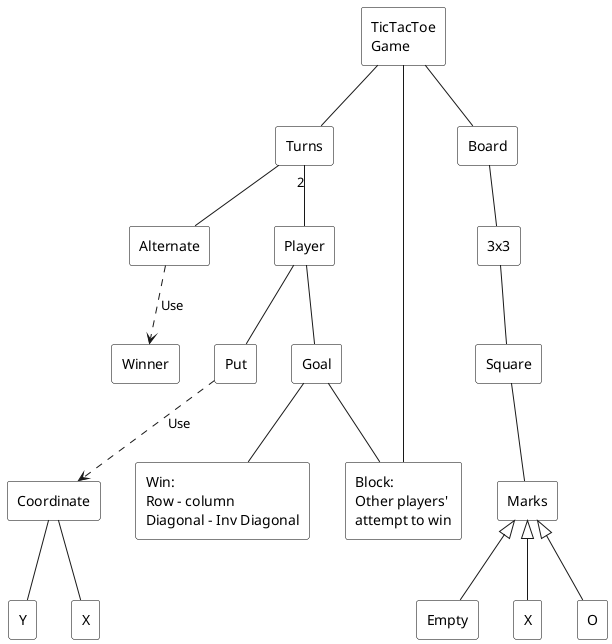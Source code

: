 @startuml
skinparam rectangle {
  BorderColor black
  BackgroundColor white
}

' Main game
rectangle "TicTacToe\nGame" as Game

' First row
rectangle "Turns" as Turns
rectangle "Block:\nOther players'\nattempt to win" as Block

' Second row
rectangle "Board" as Board
rectangle "Alternate" as Alternate
rectangle "Winner" as Winner
rectangle "Player" as Player
rectangle "Goal" as Goal

' Third row
rectangle "3x3" as ThreeByThree
rectangle "Square" as Square
rectangle "Put" as Put
rectangle "Win:\nRow - column\nDiagonal - Inv Diagonal" as Win

' Fourth row
rectangle "Marks" as Marks
rectangle "Coordinate" as Coordinate

' Fifth row
rectangle "X" as MarkX
rectangle "O" as MarkO
rectangle "Empty" as Empty
rectangle "X" as CoordX
rectangle "Y" as CoordY

' Connections
Game -- Turns
Turns "2" -- Player
Game -- Block
Game -- Board
Turns -- Alternate
Alternate ..> Winner : Use
Player -- Goal
Goal -- Block
Goal -- Win
Player -- Put
Put ..> Coordinate : Use
Coordinate -- CoordX
Coordinate -- CoordY
Board -- ThreeByThree
ThreeByThree -- Square
Square -- Marks
Marks <|-- MarkX
Marks <|-- MarkO
Marks <|-- Empty

@enduml
